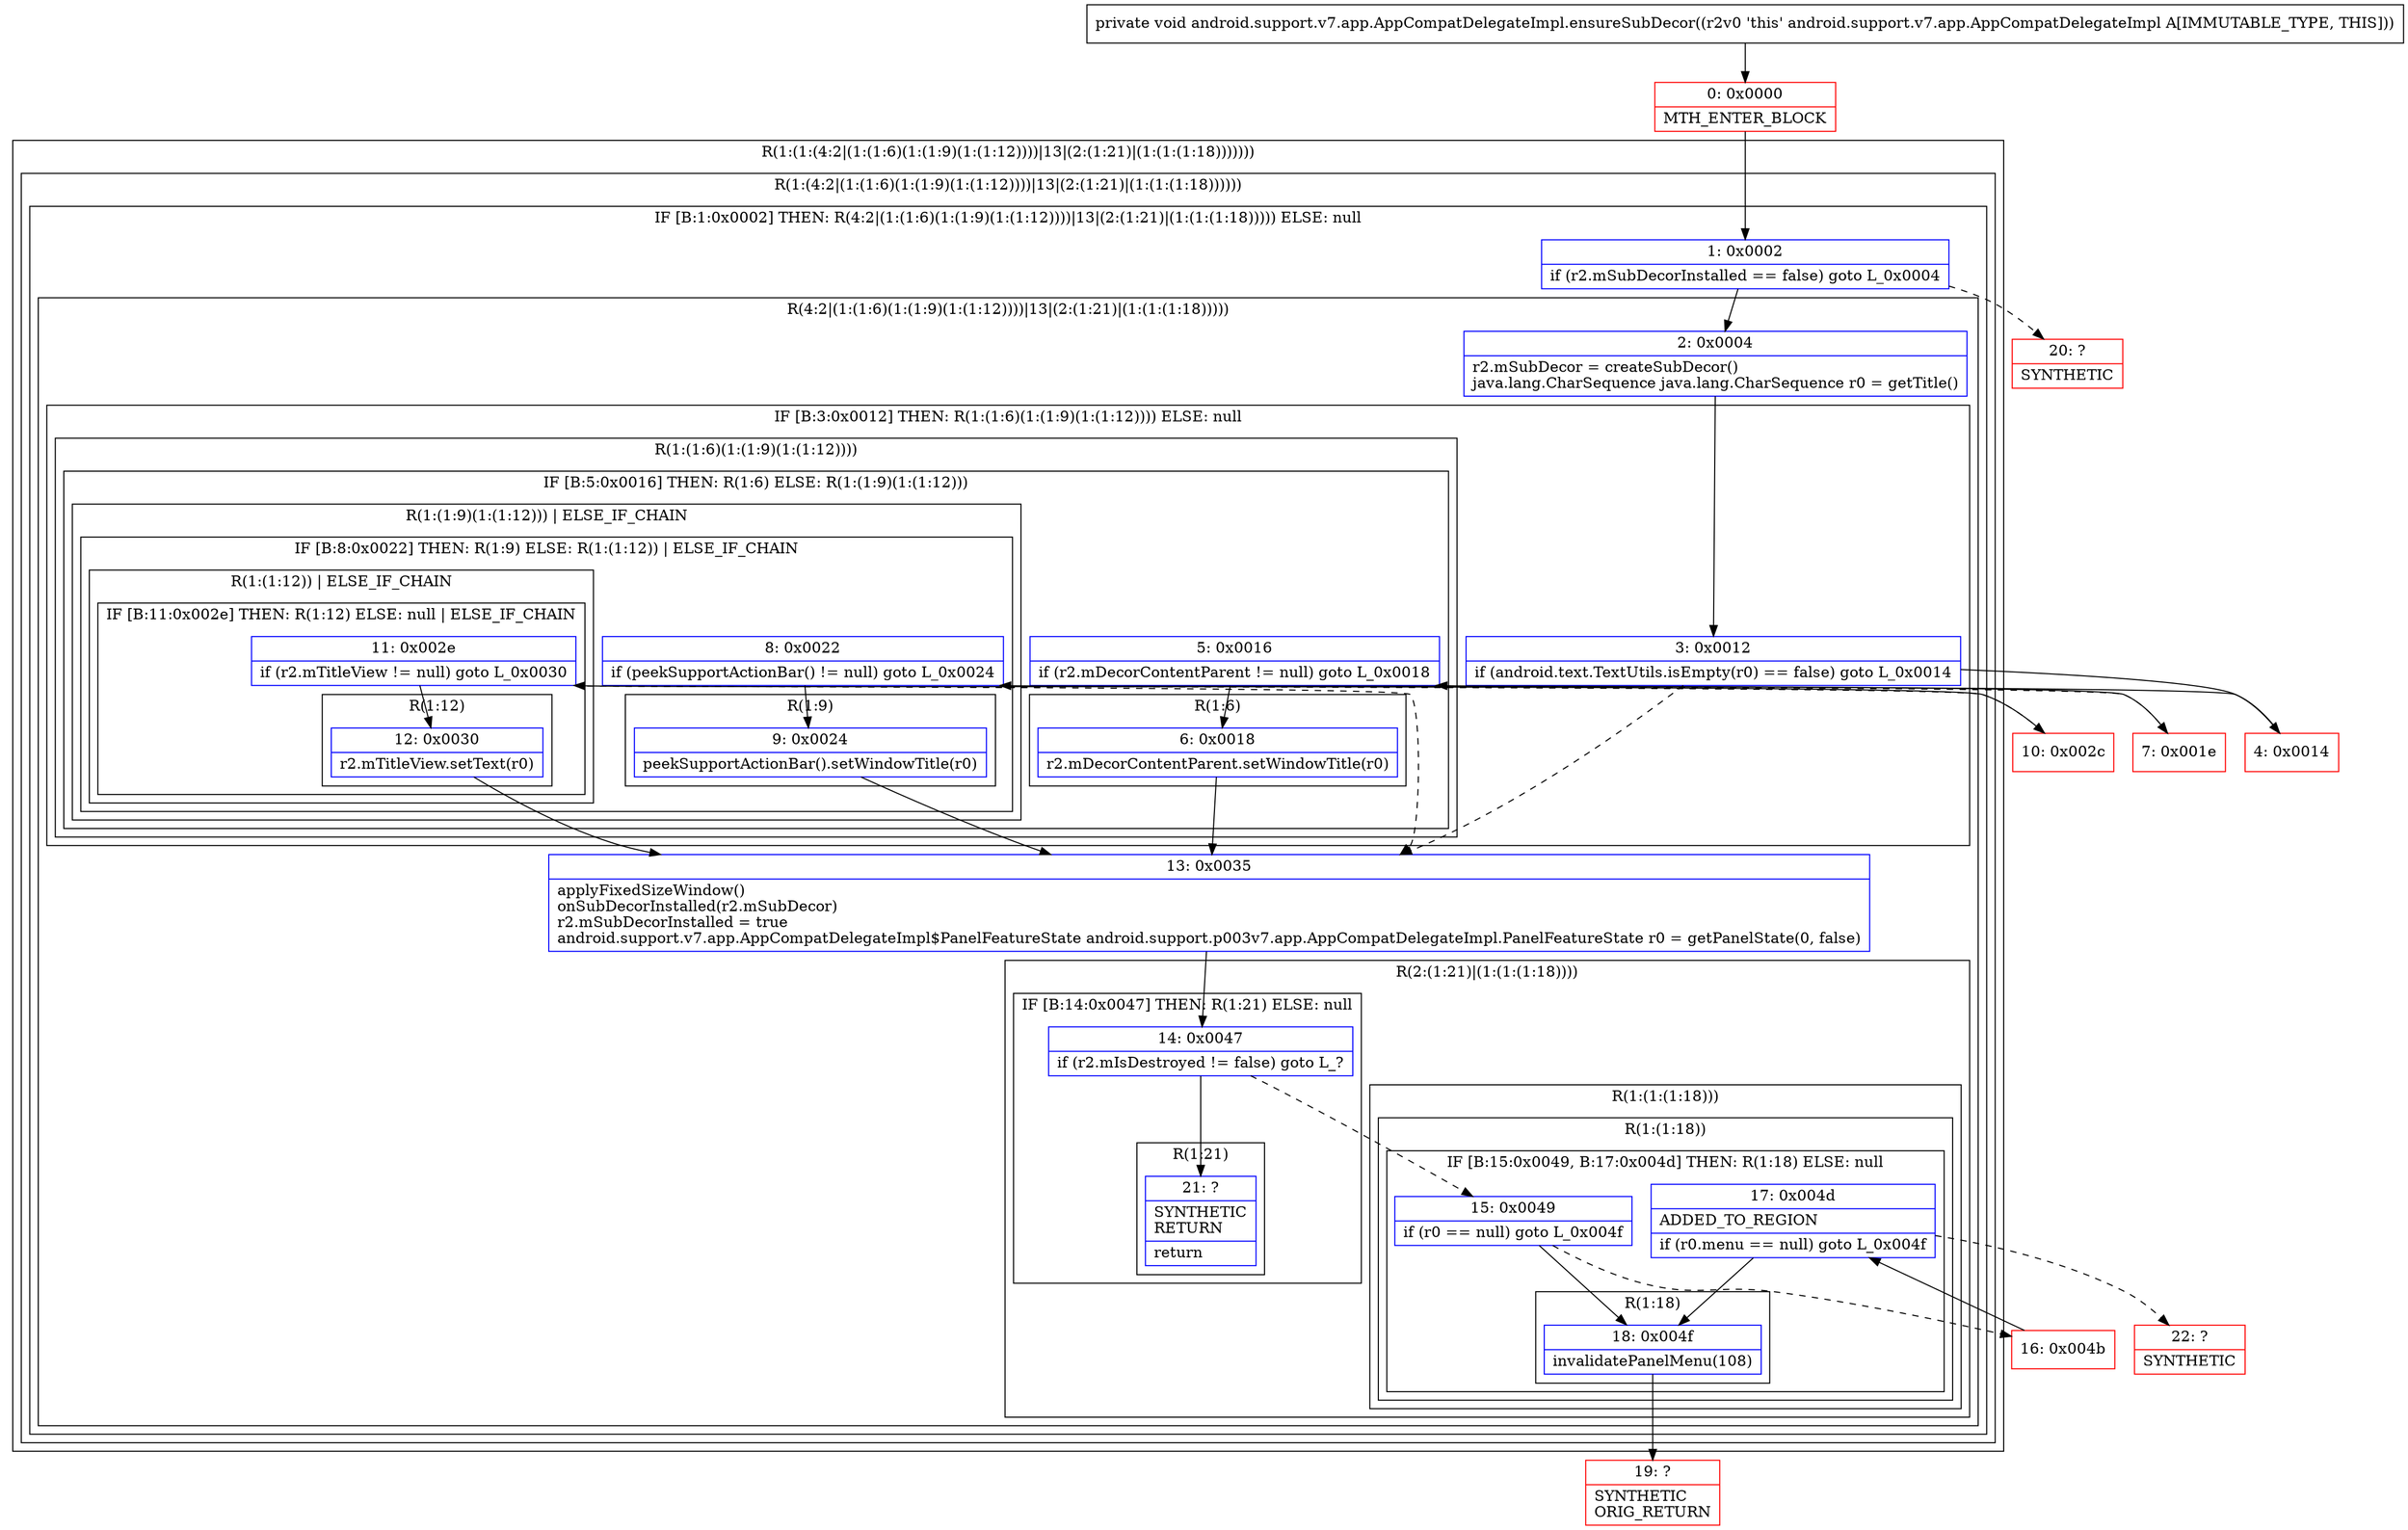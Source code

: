 digraph "CFG forandroid.support.v7.app.AppCompatDelegateImpl.ensureSubDecor()V" {
subgraph cluster_Region_1714334937 {
label = "R(1:(1:(4:2|(1:(1:6)(1:(1:9)(1:(1:12))))|13|(2:(1:21)|(1:(1:(1:18)))))))";
node [shape=record,color=blue];
subgraph cluster_Region_924677681 {
label = "R(1:(4:2|(1:(1:6)(1:(1:9)(1:(1:12))))|13|(2:(1:21)|(1:(1:(1:18))))))";
node [shape=record,color=blue];
subgraph cluster_IfRegion_604090271 {
label = "IF [B:1:0x0002] THEN: R(4:2|(1:(1:6)(1:(1:9)(1:(1:12))))|13|(2:(1:21)|(1:(1:(1:18))))) ELSE: null";
node [shape=record,color=blue];
Node_1 [shape=record,label="{1\:\ 0x0002|if (r2.mSubDecorInstalled == false) goto L_0x0004\l}"];
subgraph cluster_Region_1760661257 {
label = "R(4:2|(1:(1:6)(1:(1:9)(1:(1:12))))|13|(2:(1:21)|(1:(1:(1:18)))))";
node [shape=record,color=blue];
Node_2 [shape=record,label="{2\:\ 0x0004|r2.mSubDecor = createSubDecor()\ljava.lang.CharSequence java.lang.CharSequence r0 = getTitle()\l}"];
subgraph cluster_IfRegion_1409362993 {
label = "IF [B:3:0x0012] THEN: R(1:(1:6)(1:(1:9)(1:(1:12)))) ELSE: null";
node [shape=record,color=blue];
Node_3 [shape=record,label="{3\:\ 0x0012|if (android.text.TextUtils.isEmpty(r0) == false) goto L_0x0014\l}"];
subgraph cluster_Region_2144254374 {
label = "R(1:(1:6)(1:(1:9)(1:(1:12))))";
node [shape=record,color=blue];
subgraph cluster_IfRegion_1821739746 {
label = "IF [B:5:0x0016] THEN: R(1:6) ELSE: R(1:(1:9)(1:(1:12)))";
node [shape=record,color=blue];
Node_5 [shape=record,label="{5\:\ 0x0016|if (r2.mDecorContentParent != null) goto L_0x0018\l}"];
subgraph cluster_Region_2049065417 {
label = "R(1:6)";
node [shape=record,color=blue];
Node_6 [shape=record,label="{6\:\ 0x0018|r2.mDecorContentParent.setWindowTitle(r0)\l}"];
}
subgraph cluster_Region_820364735 {
label = "R(1:(1:9)(1:(1:12))) | ELSE_IF_CHAIN\l";
node [shape=record,color=blue];
subgraph cluster_IfRegion_431090027 {
label = "IF [B:8:0x0022] THEN: R(1:9) ELSE: R(1:(1:12)) | ELSE_IF_CHAIN\l";
node [shape=record,color=blue];
Node_8 [shape=record,label="{8\:\ 0x0022|if (peekSupportActionBar() != null) goto L_0x0024\l}"];
subgraph cluster_Region_1973076791 {
label = "R(1:9)";
node [shape=record,color=blue];
Node_9 [shape=record,label="{9\:\ 0x0024|peekSupportActionBar().setWindowTitle(r0)\l}"];
}
subgraph cluster_Region_322461810 {
label = "R(1:(1:12)) | ELSE_IF_CHAIN\l";
node [shape=record,color=blue];
subgraph cluster_IfRegion_1404709485 {
label = "IF [B:11:0x002e] THEN: R(1:12) ELSE: null | ELSE_IF_CHAIN\l";
node [shape=record,color=blue];
Node_11 [shape=record,label="{11\:\ 0x002e|if (r2.mTitleView != null) goto L_0x0030\l}"];
subgraph cluster_Region_301437770 {
label = "R(1:12)";
node [shape=record,color=blue];
Node_12 [shape=record,label="{12\:\ 0x0030|r2.mTitleView.setText(r0)\l}"];
}
}
}
}
}
}
}
}
Node_13 [shape=record,label="{13\:\ 0x0035|applyFixedSizeWindow()\lonSubDecorInstalled(r2.mSubDecor)\lr2.mSubDecorInstalled = true\landroid.support.v7.app.AppCompatDelegateImpl$PanelFeatureState android.support.p003v7.app.AppCompatDelegateImpl.PanelFeatureState r0 = getPanelState(0, false)\l}"];
subgraph cluster_Region_1298974104 {
label = "R(2:(1:21)|(1:(1:(1:18))))";
node [shape=record,color=blue];
subgraph cluster_IfRegion_1526765551 {
label = "IF [B:14:0x0047] THEN: R(1:21) ELSE: null";
node [shape=record,color=blue];
Node_14 [shape=record,label="{14\:\ 0x0047|if (r2.mIsDestroyed != false) goto L_?\l}"];
subgraph cluster_Region_191584013 {
label = "R(1:21)";
node [shape=record,color=blue];
Node_21 [shape=record,label="{21\:\ ?|SYNTHETIC\lRETURN\l|return\l}"];
}
}
subgraph cluster_Region_159448399 {
label = "R(1:(1:(1:18)))";
node [shape=record,color=blue];
subgraph cluster_Region_577485282 {
label = "R(1:(1:18))";
node [shape=record,color=blue];
subgraph cluster_IfRegion_1279940065 {
label = "IF [B:15:0x0049, B:17:0x004d] THEN: R(1:18) ELSE: null";
node [shape=record,color=blue];
Node_15 [shape=record,label="{15\:\ 0x0049|if (r0 == null) goto L_0x004f\l}"];
Node_17 [shape=record,label="{17\:\ 0x004d|ADDED_TO_REGION\l|if (r0.menu == null) goto L_0x004f\l}"];
subgraph cluster_Region_2106326447 {
label = "R(1:18)";
node [shape=record,color=blue];
Node_18 [shape=record,label="{18\:\ 0x004f|invalidatePanelMenu(108)\l}"];
}
}
}
}
}
}
}
}
}
Node_0 [shape=record,color=red,label="{0\:\ 0x0000|MTH_ENTER_BLOCK\l}"];
Node_4 [shape=record,color=red,label="{4\:\ 0x0014}"];
Node_7 [shape=record,color=red,label="{7\:\ 0x001e}"];
Node_10 [shape=record,color=red,label="{10\:\ 0x002c}"];
Node_16 [shape=record,color=red,label="{16\:\ 0x004b}"];
Node_19 [shape=record,color=red,label="{19\:\ ?|SYNTHETIC\lORIG_RETURN\l}"];
Node_20 [shape=record,color=red,label="{20\:\ ?|SYNTHETIC\l}"];
Node_22 [shape=record,color=red,label="{22\:\ ?|SYNTHETIC\l}"];
MethodNode[shape=record,label="{private void android.support.v7.app.AppCompatDelegateImpl.ensureSubDecor((r2v0 'this' android.support.v7.app.AppCompatDelegateImpl A[IMMUTABLE_TYPE, THIS])) }"];
MethodNode -> Node_0;
Node_1 -> Node_2;
Node_1 -> Node_20[style=dashed];
Node_2 -> Node_3;
Node_3 -> Node_4;
Node_3 -> Node_13[style=dashed];
Node_5 -> Node_6;
Node_5 -> Node_7[style=dashed];
Node_6 -> Node_13;
Node_8 -> Node_9;
Node_8 -> Node_10[style=dashed];
Node_9 -> Node_13;
Node_11 -> Node_12;
Node_11 -> Node_13[style=dashed];
Node_12 -> Node_13;
Node_13 -> Node_14;
Node_14 -> Node_15[style=dashed];
Node_14 -> Node_21;
Node_15 -> Node_16[style=dashed];
Node_15 -> Node_18;
Node_17 -> Node_18;
Node_17 -> Node_22[style=dashed];
Node_18 -> Node_19;
Node_0 -> Node_1;
Node_4 -> Node_5;
Node_7 -> Node_8;
Node_10 -> Node_11;
Node_16 -> Node_17;
}

